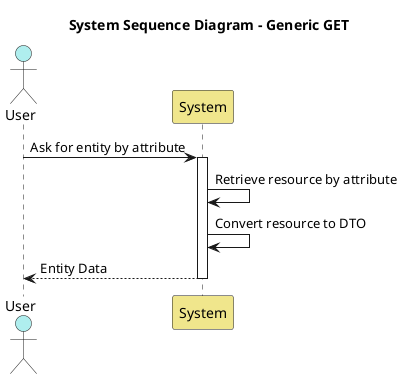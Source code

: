 ﻿@startuml
title System Sequence Diagram - Generic GET 

actor "User" as user #AFEEEE 
participant "System" as system #F0E68C 

user -> system: Ask for entity by attribute
activate system

system -> system: Retrieve resource by attribute
system -> system: Convert resource to DTO

system --> user: Entity Data
deactivate system

@enduml